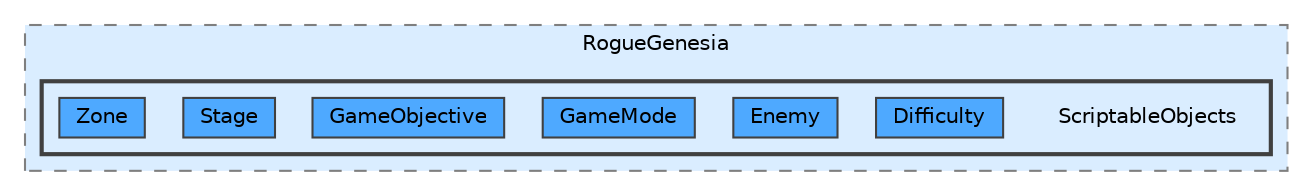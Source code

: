 digraph "Q:/IdleWave/Projet/Assets/Scripts/RogueGenesia/ScriptableObjects"
{
 // LATEX_PDF_SIZE
  bgcolor="transparent";
  edge [fontname=Helvetica,fontsize=10,labelfontname=Helvetica,labelfontsize=10];
  node [fontname=Helvetica,fontsize=10,shape=box,height=0.2,width=0.4];
  compound=true
  subgraph clusterdir_d4c8a807693b39dbeba49ac8db2dc23a {
    graph [ bgcolor="#daedff", pencolor="grey50", label="RogueGenesia", fontname=Helvetica,fontsize=10 style="filled,dashed", URL="dir_d4c8a807693b39dbeba49ac8db2dc23a.html",tooltip=""]
  subgraph clusterdir_b126eae8dc8e4603e91a4f47216e00aa {
    graph [ bgcolor="#daedff", pencolor="grey25", label="", fontname=Helvetica,fontsize=10 style="filled,bold", URL="dir_b126eae8dc8e4603e91a4f47216e00aa.html",tooltip=""]
    dir_b126eae8dc8e4603e91a4f47216e00aa [shape=plaintext, label="ScriptableObjects"];
  dir_b3dfac6ce67ac1311f8f3904f53a544e [label="Difficulty", fillcolor="#4ea9ff", color="grey25", style="filled", URL="dir_b3dfac6ce67ac1311f8f3904f53a544e.html",tooltip=""];
  dir_b0baab694c93c51548879ebe5fea2013 [label="Enemy", fillcolor="#4ea9ff", color="grey25", style="filled", URL="dir_b0baab694c93c51548879ebe5fea2013.html",tooltip=""];
  dir_002da3c59102507e5111a16585a8fd84 [label="GameMode", fillcolor="#4ea9ff", color="grey25", style="filled", URL="dir_002da3c59102507e5111a16585a8fd84.html",tooltip=""];
  dir_ce10be526171a78bdae6b5169f9670c6 [label="GameObjective", fillcolor="#4ea9ff", color="grey25", style="filled", URL="dir_ce10be526171a78bdae6b5169f9670c6.html",tooltip=""];
  dir_0b9b90b2aaa432f1a4d65179d77178d7 [label="Stage", fillcolor="#4ea9ff", color="grey25", style="filled", URL="dir_0b9b90b2aaa432f1a4d65179d77178d7.html",tooltip=""];
  dir_69c72352cb9538458de2dd8c496db7ca [label="Zone", fillcolor="#4ea9ff", color="grey25", style="filled", URL="dir_69c72352cb9538458de2dd8c496db7ca.html",tooltip=""];
  }
  }
}
